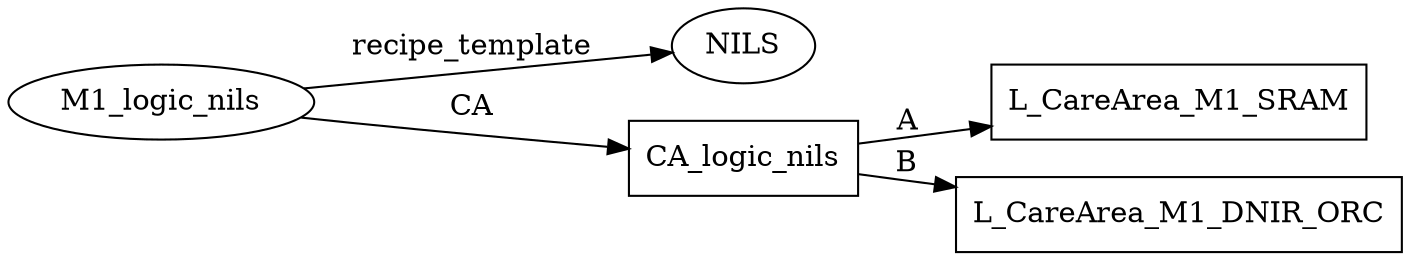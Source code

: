 
digraph  ""{
    // Layout from Left to Right
    rankdir = "LR"

	// use key dotNode to define the node
	M1_logic_nils [shape=ellipse label=<M1_logic_nils> level=1 group=4 tooltip="recipe"]
	NILS [shape=ellipse label=<NILS> level=2 tooltip="recipe_template"]
	CA_logic_nils [shape=box label=<CA_logic_nils> level=2 tooltip="layer_operation:!A+!B"]
	L_CareArea_M1_SRAM [shape=box label=<L_CareArea_M1_SRAM> level=2 tooltip="layer_in"]
	L_CareArea_M1_DNIR_ORC [shape=box label=<L_CareArea_M1_DNIR_ORC> level=2 tooltip="layer_in"]

	// use value dotNode to link
	M1_logic_nils -> NILS [label=recipe_template element=true]
	M1_logic_nils -> CA_logic_nils [label=CA element=true]
	CA_logic_nils -> L_CareArea_M1_SRAM [label=A]
	CA_logic_nils -> L_CareArea_M1_DNIR_ORC [label=B]
}

/**
digraph "" {
    rankdir = "LR"

	// define Node
    Node_A[shape=box label=<A> tooltip=<This is A>]
    Node_B[shape=box label="B" tooltip="This is B"]
    Node_C[shape=box label="C" tooltip="This is C"]
    Node_D[shape=box label="D" tooltip="This is D"]

	// link node
    Node_A -> Node_B [label = "A->B" tooltip="Hello Dot"]
    Node_C -> Node_D [label = "C->D"]
    Node_B -> Node_D [label = "B->D"]
    Node_B -> Node_C [label = "B->C"]

    // 使B, C 在同一列
    {
        rank=same
        Node_B
        Node_C
	}


    // 使B, C这一列的顺序是先C然后B
    node1 [style=invisible]
    node1 ->Node_C->Node_B[dir=none style=invisible]
}



/*

digraph  ""{
    // Layout from Left to Right
    rankdir = "LR"

	// use key dotNode to define the node
	M1_logic_nils [shape=ellipse label=<M1_logic_nils> level=1 group=4 tooltip="recipe"]
	NILS [shape=ellipse label=<NILS> level=2 tooltip="recipe_template"]
	CA_logic_nils [shape=box label=<CA_logic_nils> level=2 tooltip="layer_operation:!A+!B"]
	L_CareArea_M1_SRAM [shape=box label=<L_CareArea_M1_SRAM> level=2 tooltip="layer_in"]
	L_CareArea_M1_DNIR_ORC [shape=box label=<L_CareArea_M1_DNIR_ORC> level=2 tooltip="layer_in"]

	// use value dotNode to link
	M1_logic_nils -> NILS [label=recipe_template element=true]
	M1_logic_nils -> CA_logic_nils [label=CA element=true]
	CA_logic_nils -> L_CareArea_M1_SRAM [label=A]
	CA_logic_nils -> L_CareArea_M1_DNIR_ORC [label=B]
}





digraph demo_subgraph {
  bgcolor=beige
  fontcolor=gray10
  fontsize=12
  label="this is demo"
  rankdir=TB

  // 特别注意: 子图命名必须以"cluster"为前缀
  subgraph "cluster_g1" {
    label="g1"
    bgcolor=cadetblue
    "level1"->"level2"->"level3"->"level4"
  }

  subgraph "cluster_g2" {
    label="g2"
    bgcolor=cornsilk
    "level2"
    "d-level2"
    "e-level2"
  }

  subgraph "cluster_g3" {
    label="g3"
    bgcolor=cornsilk
    "level3"
    "f-level3"
    "g-level3"
    "h-level3"
    "i-level3"
    "j-level3"
  }

  "a-level1"->"d-level2"
  "e-level2"->{"h-level3", "k-level4"}
  "b-level1"->{"e-level2", "f-level3", "i-level3", "k-level4"}
  "c-level1"->{"d-level2", "g-level3", "h-level3"}
  "j-level3"->{"f-level3", "k-level4"}
}








































/*
digraph "" {

    // graph base setting
    bgcolor="#ffffff";
    pad="0.5";          // add padding round the edge of the graph
    rankdir="LR";       // left to right
    compound=true;      // allow edges between clusters
    node [width="0.6", style="filled", penwidth="3" fontcolor="#FFFFFF"]


	Inspect_Overlay_V0_AEI_NC [shape=ellipse label=<Inspect_Overlay_V0_AEI_NC> level=1 group=0 tooltip="inspect1"]
	L_V0_PreRET [shape=box label=<L_V0_PreRET> level=2 tooltip="layer_operation:A+B+C"]
	L_V0_target [shape=box label=<L_V0_target> level=3 tooltip="layer_in"]
	L_R0_target [shape=box label=<L_R0_target> level=3 tooltip="layer_in"]
	L_P0_target [shape=box label=<L_P0_target> level=3 tooltip="layer_in"]
	CT_AEI_V0_M1_overlap_coverage_NC [shape=box label=<CT_AEI_V0_M1_overlap_coverage_NC> level=2 tooltip="layer_operation:A*B"]
	CT_Combine_AEI_NC [shape=box label=<CT_Combine_AEI_NC> level=2 tooltip="layer_operation:A+B+C"]
	CT_M1_AEI_NC [shape=box label=<CT_M1_AEI_NC> level=4 tooltip="layer_simulate"]
	L_M1_PostRET [shape=box label=<L_M1_PostRET> level=5 tooltip="layer_operation:A+B+C-D"]
	L_M1_OPC [shape=box label=<L_M1_OPC> level=2 tooltip="layer_in"]
	L_M1_FILL [shape=box label=<L_M1_FILL> level=2 tooltip="layer_in"]
	L_M1_SRAF [shape=box label=<L_M1_SRAF> level=2 tooltip="layer_in"]
	L_M1_SRIF [shape=box label=<L_M1_SRIF> level=6 tooltip="layer_in"]
	L_M1_ADItarget [shape=box label=<L_M1_ADItarget> level=2 tooltip="layer_in"]
	CT_I1_AEI_NC [shape=box label=<CT_I1_AEI_NC> level=4 tooltip="layer_simulate"]
	L_I1_PostRET [shape=box label=<L_I1_PostRET> level=5 tooltip="layer_operation:A+B+C-D"]
	L_I1_OPC [shape=box label=<L_I1_OPC> level=6 tooltip="layer_in"]
	L_I1_FILL [shape=box label=<L_I1_FILL> level=2 tooltip="layer_in"]
	L_I1_SRAF [shape=box label=<L_I1_SRAF> level=6 tooltip="layer_in"]
	L_I1_SRIF [shape=box label=<L_I1_SRIF> level=6 tooltip="layer_in"]
	L_I1_ADItarget [shape=box label=<L_I1_ADItarget> level=5 tooltip="layer_in"]
	CT_J1_AEI_NC [shape=box label=<CT_J1_AEI_NC> level=4 tooltip="layer_simulate"]
	L_J1_PostRET [shape=box label=<L_J1_PostRET> level=5 tooltip="layer_operation:A+B+C-D"]
	L_J1_OPC [shape=box label=<L_J1_OPC> level=6 tooltip="layer_in"]
	L_J1_FILL [shape=box label=<L_J1_FILL> level=2 tooltip="layer_in"]
	L_J1_SRAF [shape=box label=<L_J1_SRAF> level=6 tooltip="layer_in"]
	L_J1_SRIF [shape=box label=<L_J1_SRIF> level=6 tooltip="layer_in"]
	L_J1_ADItarget [shape=box label=<L_J1_ADItarget> level=5 tooltip="layer_in"]
	CT_V0_ROUNDED [shape=box label=<CT_V0_ROUNDED> level=3 tooltip="layer_operation:ROUNDING(A,0)"]
	Geo_sram [shape=hexagon label=<Geo_sram> level=2 tooltip="geometry"]
	Det_AEI_Overlay_V0 [shape=octagon label=<Det_AEI_Overlay_V0> level=2 tooltip="detgroup"]
	L_CareArea_M1_DNIR_ORC [shape=box label=<L_CareArea_M1_DNIR_ORC> level=2 tooltip="layer_in"]
	L_CareArea_I1_DNIR_ORC [shape=box label=<L_CareArea_I1_DNIR_ORC> level=2 tooltip="layer_in"]
	L_CareArea_J1_DNIR_ORC [shape=box label=<L_CareArea_J1_DNIR_ORC> level=2 tooltip="layer_in"]
	L_CareArea_R0_DNIR_ORC [shape=box label=<L_CareArea_R0_DNIR_ORC> level=2 tooltip="layer_in"]
	L_CareArea_V0_DNIR_ORC [shape=box label=<L_CareArea_V0_DNIR_ORC> level=2 tooltip="layer_in"]
	L_CareArea_P0_DNIR_ORC [shape=box label=<L_CareArea_P0_DNIR_ORC> level=2 tooltip="layer_in"]
	L_Final_ADItarget [shape=box label=<L_Final_ADItarget> level=2 tooltip="layer_operation:A+B+C"]
	Inspect_Overlay_V0_AEI_NC -> L_V0_PreRET [label=target1 element=true]
	L_V0_PreRET -> L_V0_target [label=A]
	L_V0_PreRET -> L_R0_target [label=B]
	L_V0_PreRET -> L_P0_target [label=C]
	Inspect_Overlay_V0_AEI_NC -> CT_AEI_V0_M1_overlap_coverage_NC [label=contour1 element=true]
	CT_AEI_V0_M1_overlap_coverage_NC -> CT_Combine_AEI_NC [label=A]
	CT_Combine_AEI_NC -> CT_M1_AEI_NC [label=A]
	CT_M1_AEI_NC -> L_M1_PostRET [label=layermap]
	L_M1_PostRET -> L_M1_OPC [label=A constraint=false]
	L_M1_PostRET -> L_M1_FILL [label=B constraint=false]
	L_M1_PostRET -> L_M1_SRAF [label=C constraint=false]
	L_M1_PostRET -> L_M1_SRIF [label=D]
	CT_M1_AEI_NC -> L_M1_ADItarget [label=layermap constraint=false]
	CT_Combine_AEI_NC -> CT_I1_AEI_NC [label=B]
	CT_I1_AEI_NC -> L_I1_PostRET [label=layermap]
	L_I1_PostRET -> L_I1_OPC [label=A]
	L_I1_PostRET -> L_I1_FILL [label=B constraint=false]
	L_I1_PostRET -> L_I1_SRAF [label=C]
	L_I1_PostRET -> L_I1_SRIF [label=D]
	CT_I1_AEI_NC -> L_I1_ADItarget [label=layermap]
	CT_Combine_AEI_NC -> CT_J1_AEI_NC [label=C]
	CT_J1_AEI_NC -> L_J1_PostRET [label=layermap]
	L_J1_PostRET -> L_J1_OPC [label=A]
	L_J1_PostRET -> L_J1_FILL [label=B constraint=false]
	L_J1_PostRET -> L_J1_SRAF [label=C]
	L_J1_PostRET -> L_J1_SRIF [label=D]
	CT_J1_AEI_NC -> L_J1_ADItarget [label=layermap]
	CT_AEI_V0_M1_overlap_coverage_NC -> CT_V0_ROUNDED [label=B]
	CT_V0_ROUNDED -> L_V0_PreRET [label=A constraint=false]
	Inspect_Overlay_V0_AEI_NC -> Geo_sram [label=geometry1 element=true]
	Inspect_Overlay_V0_AEI_NC -> Det_AEI_Overlay_V0 [label=detgroup element=true]
	Inspect_Overlay_V0_AEI_NC -> L_CareArea_M1_DNIR_ORC [label=dnir element=true]
	Inspect_Overlay_V0_AEI_NC -> L_CareArea_I1_DNIR_ORC [label=dnir element=true]
	Inspect_Overlay_V0_AEI_NC -> L_CareArea_J1_DNIR_ORC [label=dnir element=true]
	Inspect_Overlay_V0_AEI_NC -> L_CareArea_R0_DNIR_ORC [label=dnir element=true]
	Inspect_Overlay_V0_AEI_NC -> L_CareArea_V0_DNIR_ORC [label=dnir element=true]
	Inspect_Overlay_V0_AEI_NC -> L_CareArea_P0_DNIR_ORC [label=dnir element=true]
	Inspect_Overlay_V0_AEI_NC -> L_M1_FILL [label=dnir element=true]
	Inspect_Overlay_V0_AEI_NC -> L_I1_FILL [label=dnir element=true]
	Inspect_Overlay_V0_AEI_NC -> L_J1_FILL [label=dnir element=true]
	Inspect_Overlay_V0_AEI_NC -> L_Final_ADItarget [label=patternmatch element=true]
	L_Final_ADItarget -> L_I1_ADItarget [label=A]
	L_Final_ADItarget -> L_M1_ADItarget [label=B]
	L_Final_ADItarget -> L_J1_ADItarget [label=C]
	Inspect_Overlay_V0_AEI_NC -> CT_AEI_V0_M1_overlap_coverage_NC [label=contourcrop element=true]

	Inspect_M1_ADI_Logic_NC [shape=ellipse label=<Inspect_M1_ADI_Logic_NC> level=1 group=1 tooltip="inspect1"]
	CT_M1_ADI_NC [shape=box label=<CT_M1_ADI_NC> level=2 tooltip="layer_simulate"]
	Geo_logic [shape=hexagon label=<Geo_logic> level=2 tooltip="geometry"]
	Det_ADI_Logic_NC [shape=octagon label=<Det_ADI_Logic_NC> level=2 tooltip="detgroup"]
	L_CareArea_M1_SRAM [shape=box label=<L_CareArea_M1_SRAM> level=2 tooltip="layer_in"]
	Inspect_M1_ADI_Logic_NC -> L_M1_ADItarget [label=target1 element=true]
	Inspect_M1_ADI_Logic_NC -> CT_M1_ADI_NC [label=contour1 element=true]
	CT_M1_ADI_NC -> L_M1_PostRET [label=layermap]
	CT_M1_ADI_NC -> L_M1_ADItarget [label=layermap]
	Inspect_M1_ADI_Logic_NC -> Geo_logic [label=geometry1 element=true]
	Inspect_M1_ADI_Logic_NC -> Det_ADI_Logic_NC [label=detgroup element=true]
	Inspect_M1_ADI_Logic_NC -> L_CareArea_M1_SRAM [label=dnir element=true]
	Inspect_M1_ADI_Logic_NC -> L_CareArea_M1_DNIR_ORC [label=dnir element=true]
	Inspect_M1_ADI_Logic_NC -> L_M1_FILL [label=dnir element=true]
	Inspect_M1_ADI_Logic_NC -> L_M1_ADItarget [label=patternmatch element=true]
	Inspect_M1_ADI_Logic_NC -> CT_M1_ADI_NC [label=contourcrop element=true]

	Inspect_M1_ADI_Logic_PW [shape=ellipse label=<Inspect_M1_ADI_Logic_PW> level=1 group=1 tooltip="inspect1"]
	CT_M1_ADI_PW [shape=box label=<CT_M1_ADI_PW> level=2 tooltip="layer_simulate"]
	Det_ADI_Logic_PW [shape=octagon label=<Det_ADI_Logic_PW> level=2 tooltip="detgroup"]
	Inspect_M1_ADI_Logic_PW -> L_M1_ADItarget [label=target1 element=true]
	Inspect_M1_ADI_Logic_PW -> CT_M1_ADI_PW [label=contour1 element=true]
	CT_M1_ADI_PW -> L_M1_PostRET [label=layermap]
	CT_M1_ADI_PW -> L_M1_ADItarget [label=layermap]
	Inspect_M1_ADI_Logic_PW -> Geo_logic [label=geometry1 element=true]
	Inspect_M1_ADI_Logic_PW -> Det_ADI_Logic_PW [label=detgroup element=true]
	Inspect_M1_ADI_Logic_PW -> L_CareArea_M1_SRAM [label=dnir element=true]
	Inspect_M1_ADI_Logic_PW -> L_CareArea_M1_DNIR_ORC [label=dnir element=true]
	Inspect_M1_ADI_Logic_PW -> L_M1_FILL [label=dnir element=true]
	Inspect_M1_ADI_Logic_PW -> L_M1_ADItarget [label=patternmatch element=true]
	Inspect_M1_ADI_Logic_PW -> CT_M1_ADI_PW [label=contourcrop element=true]

	Inspect_M1_ADI_SRAM_NC [shape=ellipse label=<Inspect_M1_ADI_SRAM_NC> level=1 group=1 tooltip="inspect1"]
	Det_ADI_SRAM_NC [shape=octagon label=<Det_ADI_SRAM_NC> level=2 tooltip="detgroup"]
	Inspect_M1_ADI_SRAM_NC -> L_M1_ADItarget [label=target1 element=true]
	Inspect_M1_ADI_SRAM_NC -> CT_M1_ADI_NC [label=contour1 element=true]
	Inspect_M1_ADI_SRAM_NC -> Geo_sram [label=geometry1 element=true]
	Inspect_M1_ADI_SRAM_NC -> Det_ADI_SRAM_NC [label=detgroup element=true]
	Inspect_M1_ADI_SRAM_NC -> L_M1_FILL [label=dnir element=true]
	Inspect_M1_ADI_SRAM_NC -> L_CareArea_M1_SRAM [label=ir element=true]
	Inspect_M1_ADI_SRAM_NC -> L_M1_ADItarget [label=patternmatch element=true]
	Inspect_M1_ADI_SRAM_NC -> CT_M1_ADI_NC [label=contourcrop element=true]

	Inspect_M1_ADI_SRAM_PW [shape=ellipse label=<Inspect_M1_ADI_SRAM_PW> level=1 group=1 tooltip="inspect1"]
	Det_ADI_SRAM_PW [shape=octagon label=<Det_ADI_SRAM_PW> level=2 tooltip="detgroup"]
	Inspect_M1_ADI_SRAM_PW -> L_M1_ADItarget [label=target1 element=true]
	Inspect_M1_ADI_SRAM_PW -> CT_M1_ADI_PW [label=contour1 element=true]
	Inspect_M1_ADI_SRAM_PW -> Geo_sram [label=geometry1 element=true]
	Inspect_M1_ADI_SRAM_PW -> Det_ADI_SRAM_PW [label=detgroup element=true]
	Inspect_M1_ADI_SRAM_PW -> L_M1_FILL [label=dnir element=true]
	Inspect_M1_ADI_SRAM_PW -> L_CareArea_M1_SRAM [label=ir element=true]
	Inspect_M1_ADI_SRAM_PW -> L_M1_ADItarget [label=patternmatch element=true]
	Inspect_M1_ADI_SRAM_PW -> CT_M1_ADI_PW [label=contourcrop element=true]

	Inspect_Combine_AEI_Logic_NC [shape=ellipse label=<Inspect_Combine_AEI_Logic_NC> level=1 group=2 tooltip="inspect1"]
	L_Final_AEItarget [shape=box label=<L_Final_AEItarget> level=2 tooltip="layer_operation:A+B+C"]
	L_M1_AEItarget [shape=box label=<L_M1_AEItarget> level=3 tooltip="layer_operation:SIZING(A,8,\\\"U\\\")"]
	L_I1_AEItarget [shape=box label=<L_I1_AEItarget> level=3 tooltip="layer_operation:SIZING(A,8,\\\"U\\\")"]
	L_J1_AEItarget [shape=box label=<L_J1_AEItarget> level=3 tooltip="layer_operation:SIZING(A,8,\\\"U\\\")"]
	Det_AEI_Logic_NC [shape=octagon label=<Det_AEI_Logic_NC> level=2 tooltip="detgroup"]
	Inspect_Combine_AEI_Logic_NC -> L_Final_AEItarget [label=target1 element=true]
	L_Final_AEItarget -> L_M1_AEItarget [label=A]
	L_M1_AEItarget -> L_M1_ADItarget [label=A constraint=false]
	L_Final_AEItarget -> L_I1_AEItarget [label=B]
	L_I1_AEItarget -> L_I1_ADItarget [label=A]
	L_Final_AEItarget -> L_J1_AEItarget [label=C]
	L_J1_AEItarget -> L_J1_ADItarget [label=A]
	Inspect_Combine_AEI_Logic_NC -> CT_Combine_AEI_NC [label=contour1 element=true]
	Inspect_Combine_AEI_Logic_NC -> Geo_logic [label=geometry1 element=true]
	Inspect_Combine_AEI_Logic_NC -> Det_AEI_Logic_NC [label=detgroup element=true]
	Inspect_Combine_AEI_Logic_NC -> L_CareArea_M1_SRAM [label=dnir element=true]
	Inspect_Combine_AEI_Logic_NC -> L_CareArea_M1_DNIR_ORC [label=dnir element=true]
	Inspect_Combine_AEI_Logic_NC -> L_M1_FILL [label=dnir element=true]
	Inspect_Combine_AEI_Logic_NC -> L_CareArea_I1_DNIR_ORC [label=dnir element=true]
	Inspect_Combine_AEI_Logic_NC -> L_I1_FILL [label=dnir element=true]
	Inspect_Combine_AEI_Logic_NC -> L_CareArea_J1_DNIR_ORC [label=dnir element=true]
	Inspect_Combine_AEI_Logic_NC -> L_J1_FILL [label=dnir element=true]
	Inspect_Combine_AEI_Logic_NC -> L_Final_ADItarget [label=patternmatch element=true]
	Inspect_Combine_AEI_Logic_NC -> CT_Combine_AEI_NC [label=contourcrop element=true]

	Inspect_Combine_AEI_Logic_PW [shape=ellipse label=<Inspect_Combine_AEI_Logic_PW> level=1 group=2 tooltip="inspect1"]
	CT_Combine_AEI_PW [shape=box label=<CT_Combine_AEI_PW> level=2 tooltip="layer_operation:A+B+C"]
	CT_M1_AEI_PW [shape=box label=<CT_M1_AEI_PW> level=3 tooltip="layer_simulate"]
	CT_I1_AEI_PW [shape=box label=<CT_I1_AEI_PW> level=3 tooltip="layer_simulate"]
	CT_J1_AEI_PW [shape=box label=<CT_J1_AEI_PW> level=3 tooltip="layer_simulate"]
	Det_AEI_Logic_PW [shape=octagon label=<Det_AEI_Logic_PW> level=2 tooltip="detgroup"]
	Inspect_Combine_AEI_Logic_PW -> L_Final_AEItarget [label=target1 element=true]
	Inspect_Combine_AEI_Logic_PW -> CT_Combine_AEI_PW [label=contour1 element=true]
	CT_Combine_AEI_PW -> CT_M1_AEI_PW [label=A]
	CT_M1_AEI_PW -> L_M1_PostRET [label=layermap]
	CT_M1_AEI_PW -> L_M1_ADItarget [label=layermap constraint=false]
	CT_Combine_AEI_PW -> CT_I1_AEI_PW [label=B]
	CT_I1_AEI_PW -> L_I1_PostRET [label=layermap]
	CT_I1_AEI_PW -> L_I1_ADItarget [label=layermap]
	CT_Combine_AEI_PW -> CT_J1_AEI_PW [label=C]
	CT_J1_AEI_PW -> L_J1_PostRET [label=layermap]
	CT_J1_AEI_PW -> L_J1_ADItarget [label=layermap]
	Inspect_Combine_AEI_Logic_PW -> Geo_logic [label=geometry1 element=true]
	Inspect_Combine_AEI_Logic_PW -> Det_AEI_Logic_PW [label=detgroup element=true]
	Inspect_Combine_AEI_Logic_PW -> L_CareArea_M1_SRAM [label=dnir element=true]
	Inspect_Combine_AEI_Logic_PW -> L_CareArea_M1_DNIR_ORC [label=dnir element=true]
	Inspect_Combine_AEI_Logic_PW -> L_M1_FILL [label=dnir element=true]
	Inspect_Combine_AEI_Logic_PW -> L_CareArea_I1_DNIR_ORC [label=dnir element=true]
	Inspect_Combine_AEI_Logic_PW -> L_I1_FILL [label=dnir element=true]
	Inspect_Combine_AEI_Logic_PW -> L_CareArea_J1_DNIR_ORC [label=dnir element=true]
	Inspect_Combine_AEI_Logic_PW -> L_J1_FILL [label=dnir element=true]
	Inspect_Combine_AEI_Logic_PW -> L_Final_ADItarget [label=patternmatch element=true]
	Inspect_Combine_AEI_Logic_PW -> CT_Combine_AEI_PW [label=contourcrop element=true]

	Inspect_M1_ADI_Logic_MEEF [shape=ellipse label=<Inspect_M1_ADI_Logic_MEEF> level=1 group=3 tooltip="inspect2"]
	CT_M1_ADI_MeefBias [shape=box label=<CT_M1_ADI_MeefBias> level=2 tooltip="layer_simulate"]
	Det_ADI_Logic_MEEF [shape=octagon label=<Det_ADI_Logic_MEEF> level=2 tooltip="detgroup"]
	Inspect_M1_ADI_Logic_MEEF -> L_M1_ADItarget [label=target1 element=true]
	Inspect_M1_ADI_Logic_MEEF -> CT_M1_ADI_NC [label=contour1 element=true]
	Inspect_M1_ADI_Logic_MEEF -> L_M1_ADItarget [label=target2 element=true]
	Inspect_M1_ADI_Logic_MEEF -> CT_M1_ADI_MeefBias [label=contour2 element=true]
	CT_M1_ADI_MeefBias -> L_M1_PostRET [label=layermap]
	CT_M1_ADI_MeefBias -> L_M1_ADItarget [label=layermap]
	Inspect_M1_ADI_Logic_MEEF -> Geo_logic [label=geometry1 element=true]
	Inspect_M1_ADI_Logic_MEEF -> Geo_logic [label=geometry2 element=true]
	Inspect_M1_ADI_Logic_MEEF -> Det_ADI_Logic_MEEF [label=detgroup element=true]
	Inspect_M1_ADI_Logic_MEEF -> L_CareArea_M1_SRAM [label=dnir element=true]
	Inspect_M1_ADI_Logic_MEEF -> L_CareArea_M1_DNIR_ORC [label=dnir element=true]
	Inspect_M1_ADI_Logic_MEEF -> L_M1_FILL [label=dnir element=true]
	Inspect_M1_ADI_Logic_MEEF -> L_M1_ADItarget [label=patternmatch element=true]
	Inspect_M1_ADI_Logic_MEEF -> CT_M1_ADI_NC [label=contourcrop element=true]
	Inspect_M1_ADI_Logic_MEEF -> CT_M1_ADI_MeefBias [label=contourcrop element=true]

	Inspect_M1_ADI_SRAM_MEEF [shape=ellipse label=<Inspect_M1_ADI_SRAM_MEEF> level=1 group=3 tooltip="inspect2"]
	Det_ADI_SRAM_MEEF [shape=octagon label=<Det_ADI_SRAM_MEEF> level=2 tooltip="detgroup"]
	Inspect_M1_ADI_SRAM_MEEF -> L_M1_ADItarget [label=target1 element=true]
	Inspect_M1_ADI_SRAM_MEEF -> CT_M1_ADI_NC [label=contour1 element=true]
	Inspect_M1_ADI_SRAM_MEEF -> L_M1_ADItarget [label=target2 element=true]
	Inspect_M1_ADI_SRAM_MEEF -> CT_M1_ADI_MeefBias [label=contour2 element=true]
	Inspect_M1_ADI_SRAM_MEEF -> Geo_sram [label=geometry1 element=true]
	Inspect_M1_ADI_SRAM_MEEF -> Geo_sram [label=geometry2 element=true]
	Inspect_M1_ADI_SRAM_MEEF -> Det_ADI_SRAM_MEEF [label=detgroup element=true]
	Inspect_M1_ADI_SRAM_MEEF -> L_M1_FILL [label=dnir element=true]
	Inspect_M1_ADI_SRAM_MEEF -> L_CareArea_M1_SRAM [label=ir element=true]
	Inspect_M1_ADI_SRAM_MEEF -> L_M1_ADItarget [label=patternmatch element=true]
	Inspect_M1_ADI_SRAM_MEEF -> CT_M1_ADI_NC [label=contourcrop element=true]
	Inspect_M1_ADI_SRAM_MEEF -> CT_M1_ADI_MeefBias [label=contourcrop element=true]

	M1_logic_nils [shape=ellipse label=<M1_logic_nils> level=1 group=4 tooltip="recipe"]
	NILS [shape=ellipse label=<NILS> level=2 tooltip="recipe_template"]
	CA_logic_nils [shape=box label=<CA_logic_nils> level=2 tooltip="layer_operation:!A+!B+!C"]
	M1_logic_nils_nils_param [shape=parallelogram label=<nils_param> level=2 tooltip="param"]
	M1_logic_nils_nils_geo_param [shape=parallelogram label=<nils_geo_param> level=2 tooltip="param"]
	M1_logic_nils_NILS_logic [shape=octagon label=<NILS_logic> level=2 tooltip="detgroup"]
	CA_SRAM_nils [shape=box label=<CA_SRAM_nils> level=2 tooltip="layer_operation:A-B"]
	M1_logic_nils -> NILS [label=recipe_template element=true]
	M1_logic_nils -> L_M1_ADItarget [label=dissected_target element=true]
	M1_logic_nils -> CT_M1_ADI_NC [label=model_output element=true]
	M1_logic_nils -> CA_logic_nils [label=CA element=true]
	CA_logic_nils -> L_CareArea_M1_SRAM [label=A]
	CA_logic_nils -> L_CareArea_M1_DNIR_ORC [label=B]
	CA_logic_nils -> L_M1_FILL [label=C]
	M1_logic_nils -> M1_logic_nils_nils_param [label=param element=true]
	M1_logic_nils -> M1_logic_nils_nils_geo_param [label=param element=true]
	M1_logic_nils -> M1_logic_nils_NILS_logic [label=detgroup element=true]
	M1_logic_nils -> L_M1_ADItarget [label=patternmatch element=true]
	M1_logic_nils -> CA_SRAM_nils [label=dnir element=true]
	CA_SRAM_nils -> L_CareArea_M1_SRAM [label=A]
	CA_SRAM_nils -> L_M1_FILL [label=B]

	M1_SRAM_nils [shape=ellipse label=<M1_SRAM_nils> level=1 group=4 tooltip="recipe"]
	M1_SRAM_nils_nils_param [shape=parallelogram label=<nils_param> level=2 tooltip="param"]
	M1_SRAM_nils_nils_geo_param [shape=parallelogram label=<nils_geo_param> level=2 tooltip="param"]
	M1_SRAM_nils_NILS_logic [shape=octagon label=<NILS_logic> level=2 tooltip="detgroup"]
	M1_SRAM_nils -> NILS [label=recipe_template element=true]
	M1_SRAM_nils -> L_M1_ADItarget [label=dissected_target element=true]
	M1_SRAM_nils -> CT_M1_ADI_NC [label=model_output element=true]
	M1_SRAM_nils -> M1_SRAM_nils_nils_param [label=param element=true]
	M1_SRAM_nils -> M1_SRAM_nils_nils_geo_param [label=param element=true]
	M1_SRAM_nils -> M1_SRAM_nils_NILS_logic [label=detgroup element=true]
	M1_SRAM_nils -> L_M1_ADItarget [label=patternmatch element=true]
	M1_SRAM_nils -> CA_SRAM_nils [label=ir element=true]

	mrc_cu [shape=ellipse label=<mrc_cu> level=1 group=4 tooltip="recipe"]
	MRC [shape=ellipse label=<MRC> level=2 tooltip="recipe_template"]
	mrc_cu_control_table [shape=parallelogram label=<control_table> level=2 tooltip="param"]
	mrc_cu_general_table [shape=parallelogram label=<general_table> level=2 tooltip="param"]
	mrc_cu_main_table [shape=parallelogram label=<main_table> level=2 tooltip="param"]
	mrc_cu_sraf_table [shape=parallelogram label=<sraf_table> level=2 tooltip="param"]
	mrc_cu_checkfix_table [shape=parallelogram label=<checkfix_table> level=2 tooltip="param"]
	mrc_cu_mrcChecker_AANGLE [shape=octagon label=<mrcChecker_AANGLE> level=2 tooltip="detgroup"]
	mrc_cu_mrcChecker_OUTCORNER_JOG [shape=octagon label=<mrcChecker_OUTCORNER_JOG> level=2 tooltip="detgroup"]
	mrc_cu_mrcChecker_INCORNER_JOG [shape=octagon label=<mrcChecker_INCORNER_JOG> level=2 tooltip="detgroup"]
	mrc_cu_mrcChecker_NOTCH [shape=octagon label=<mrcChecker_NOTCH> level=2 tooltip="detgroup"]
	mrc_cu_mrcChecker_NUB [shape=octagon label=<mrcChecker_NUB> level=2 tooltip="detgroup"]
	mrc_cu_mrcChecker_SPACE [shape=octagon label=<mrcChecker_SPACE> level=2 tooltip="detgroup"]
	mrc_cu_mrcChecker_WIDTH [shape=octagon label=<mrcChecker_WIDTH> level=2 tooltip="detgroup"]
	mrc_cu_mrcChecker_SPACE_C2C [shape=octagon label=<mrcChecker_SPACE_C2C> level=2 tooltip="detgroup"]
	mrc_cu_mrcChecker_WIDTH_C2C [shape=octagon label=<mrcChecker_WIDTH_C2C> level=2 tooltip="detgroup"]
	mrc_cu_mrcChecker_SPACE_C2F [shape=octagon label=<mrcChecker_SPACE_C2F> level=2 tooltip="detgroup"]
	mrc_cu_mrcChecker_WIDTH_C2F [shape=octagon label=<mrcChecker_WIDTH_C2F> level=2 tooltip="detgroup"]
	mrc_cu_mrcChecker_SRAF_LENGTH [shape=octagon label=<mrcChecker_SRAF_LENGTH> level=2 tooltip="detgroup"]
	mrc_cu_mrcChecker_SRAF_MIN_WIDTH [shape=octagon label=<mrcChecker_SRAF_MIN_WIDTH> level=2 tooltip="detgroup"]
	mrc_cu_mrcChecker_SRAF_MIN_SQ_WIDTH [shape=octagon label=<mrcChecker_SRAF_MIN_SQ_WIDTH> level=2 tooltip="detgroup"]
	mrc_cu_mrcChecker_SRAF_END2MAIN [shape=octagon label=<mrcChecker_SRAF_END2MAIN> level=2 tooltip="detgroup"]
	mrc_cu_mrcChecker_SRAF_SIDE2MAIN [shape=octagon label=<mrcChecker_SRAF_SIDE2MAIN> level=2 tooltip="detgroup"]
	mrc_cu_mrcChecker_SRAF_END2END [shape=octagon label=<mrcChecker_SRAF_END2END> level=2 tooltip="detgroup"]
	mrc_cu_mrcChecker_SRAF_END2SIDE [shape=octagon label=<mrcChecker_SRAF_END2SIDE> level=2 tooltip="detgroup"]
	mrc_cu_mrcChecker_SRAF_SIDE2SIDE [shape=octagon label=<mrcChecker_SRAF_SIDE2SIDE> level=2 tooltip="detgroup"]
	mrc_cu_mrcChecker_SRAF_MAIN_C2C [shape=octagon label=<mrcChecker_SRAF_MAIN_C2C> level=2 tooltip="detgroup"]
	mrc_cu_mrcChecker_SRAF_SPACE_C2C [shape=octagon label=<mrcChecker_SRAF_SPACE_C2C> level=2 tooltip="detgroup"]
	mrc_cu_mrcChecker_SRAF_SPACE2MAIN [shape=octagon label=<mrcChecker_SRAF_SPACE2MAIN> level=2 tooltip="detgroup"]
	mrc_cu_mrcChecker_SRAF_SPACE2SB [shape=octagon label=<mrcChecker_SRAF_SPACE2SB> level=2 tooltip="detgroup"]
	mrc_cu_mrcChecker_SRAF_MAIN_C2F [shape=octagon label=<mrcChecker_SRAF_MAIN_C2F> level=2 tooltip="detgroup"]
	mrc_cu_mrcChecker_SRAF_SPACE_C2F [shape=octagon label=<mrcChecker_SRAF_SPACE_C2F> level=2 tooltip="detgroup"]
	mrc_cu -> MRC [label=recipe_template element=true]
	mrc_cu -> L_M1_OPC [label=main_layer element=true]
	mrc_cu -> L_M1_SRAF [label=sraf_layer element=true]
	mrc_cu -> L_M1_ADItarget [label=target_layer element=true]
	mrc_cu -> mrc_cu_control_table [label=param element=true]
	mrc_cu -> mrc_cu_general_table [label=param element=true]
	mrc_cu -> mrc_cu_main_table [label=param element=true]
	mrc_cu -> mrc_cu_sraf_table [label=param element=true]
	mrc_cu -> mrc_cu_checkfix_table [label=param element=true]
	mrc_cu -> mrc_cu_mrcChecker_AANGLE [label=detgroup element=true]
	mrc_cu -> mrc_cu_mrcChecker_OUTCORNER_JOG [label=detgroup element=true]
	mrc_cu -> mrc_cu_mrcChecker_INCORNER_JOG [label=detgroup element=true]
	mrc_cu -> mrc_cu_mrcChecker_NOTCH [label=detgroup element=true]
	mrc_cu -> mrc_cu_mrcChecker_NUB [label=detgroup element=true]
	mrc_cu -> mrc_cu_mrcChecker_SPACE [label=detgroup element=true]
	mrc_cu -> mrc_cu_mrcChecker_WIDTH [label=detgroup element=true]
	mrc_cu -> mrc_cu_mrcChecker_SPACE_C2C [label=detgroup element=true]
	mrc_cu -> mrc_cu_mrcChecker_WIDTH_C2C [label=detgroup element=true]
	mrc_cu -> mrc_cu_mrcChecker_SPACE_C2F [label=detgroup element=true]
	mrc_cu -> mrc_cu_mrcChecker_WIDTH_C2F [label=detgroup element=true]
	mrc_cu -> mrc_cu_mrcChecker_SRAF_LENGTH [label=detgroup element=true]
	mrc_cu -> mrc_cu_mrcChecker_SRAF_MIN_WIDTH [label=detgroup element=true]
	mrc_cu -> mrc_cu_mrcChecker_SRAF_MIN_SQ_WIDTH [label=detgroup element=true]
	mrc_cu -> mrc_cu_mrcChecker_SRAF_END2MAIN [label=detgroup element=true]
	mrc_cu -> mrc_cu_mrcChecker_SRAF_SIDE2MAIN [label=detgroup element=true]
	mrc_cu -> mrc_cu_mrcChecker_SRAF_END2END [label=detgroup element=true]
	mrc_cu -> mrc_cu_mrcChecker_SRAF_END2SIDE [label=detgroup element=true]
	mrc_cu -> mrc_cu_mrcChecker_SRAF_SIDE2SIDE [label=detgroup element=true]
	mrc_cu -> mrc_cu_mrcChecker_SRAF_MAIN_C2C [label=detgroup element=true]
	mrc_cu -> mrc_cu_mrcChecker_SRAF_SPACE_C2C [label=detgroup element=true]
	mrc_cu -> mrc_cu_mrcChecker_SRAF_SPACE2MAIN [label=detgroup element=true]
	mrc_cu -> mrc_cu_mrcChecker_SRAF_SPACE2SB [label=detgroup element=true]
	mrc_cu -> mrc_cu_mrcChecker_SRAF_MAIN_C2F [label=detgroup element=true]
	mrc_cu -> mrc_cu_mrcChecker_SRAF_SPACE_C2F [label=detgroup element=true]
	mrc_cu -> L_CareArea_M1_SRAM [label=dnir element=true]
	mrc_cu -> L_M1_ADItarget [label=patternmatch element=true]

	NILSSpaceCompare [shape=ellipse label=<NILSSpaceCompare> level=1 group=5 tooltip="gdc"]
	NILSSpaceCompare_M1_logic_nils_NILS_Error [shape=ellipse label=<M1_logic_nils.NILS_Error> level=2 tooltip="input"]
	NILSSpaceCompare_dummy [shape=octagon label=<dummy> level=2 tooltip="detgroup"]
	NILSSpaceCompare_r_space [shape=ellipse label=<r_space> level=2 tooltip="defectset"]
	NILSSpaceCompare_out0 [shape=ellipse label=<out0> level=2 tooltip="defectset"]
	NILSSpaceCompare -> NILSSpaceCompare_M1_logic_nils_NILS_Error [label=r_space element=true]
	NILSSpaceCompare -> L_M1_ADItarget [label=m1_target element=true]
	NILSSpaceCompare -> NILSSpaceCompare_dummy [label=detgroup element=true]
	NILSSpaceCompare -> NILSSpaceCompare_r_space [label=output0 element=true]
	NILSSpaceCompare -> NILSSpaceCompare_out0 [label=space_matched0 element=true]
	{rank=same
	Inspect_M1_ADI_SRAM_MEEF [level=1]
	Inspect_M1_ADI_SRAM_PW [level=1]
	Inspect_Combine_AEI_Logic_PW [level=1]
	NILSSpaceCompare [level=1]
	mrc_cu [level=1]
	M1_SRAM_nils [level=1]
	Inspect_Combine_AEI_Logic_NC [level=1]
	Inspect_M1_ADI_SRAM_NC [level=1]
	Inspect_M1_ADI_Logic_NC [level=1]
	Inspect_M1_ADI_Logic_PW [level=1]
	M1_logic_nils [level=1]
	Inspect_M1_ADI_Logic_MEEF [level=1]
	Inspect_Overlay_V0_AEI_NC [level=1]
	nodeRoot [style=invisible]
	nodeRoot -> Inspect_Overlay_V0_AEI_NC -> Inspect_M1_ADI_Logic_NC -> Inspect_M1_ADI_Logic_PW -> Inspect_M1_ADI_SRAM_NC -> Inspect_M1_ADI_SRAM_PW -> Inspect_Combine_AEI_Logic_NC -> Inspect_Combine_AEI_Logic_PW -> Inspect_M1_ADI_Logic_MEEF -> Inspect_M1_ADI_SRAM_MEEF -> M1_logic_nils -> M1_SRAM_nils -> mrc_cu -> NILSSpaceCompare [dir=none style=invisible]
	}
	{rank=same
	L_M1_ADItarget [level=2]
	CT_M1_ADI_NC [level=2]
	CT_M1_ADI_MeefBias [level=2]
	Geo_sram [level=2]
	Det_ADI_SRAM_MEEF [level=2]
	L_M1_FILL [level=2]
	L_CareArea_M1_SRAM [level=2]
	CT_M1_ADI_PW [level=2]
	Det_ADI_SRAM_PW [level=2]
	L_Final_AEItarget [level=2]
	CT_Combine_AEI_PW [level=2]
	Geo_logic [level=2]
	Det_AEI_Logic_PW [level=2]
	L_CareArea_M1_DNIR_ORC [level=2]
	L_CareArea_I1_DNIR_ORC [level=2]
	L_I1_FILL [level=2]
	L_CareArea_J1_DNIR_ORC [level=2]
	L_J1_FILL [level=2]
	L_Final_ADItarget [level=2]
	NILSSpaceCompare_M1_logic_nils_NILS_Error [level=2]
	NILSSpaceCompare_dummy [level=2]
	NILSSpaceCompare_r_space [level=2]
	NILSSpaceCompare_out0 [level=2]
	MRC [level=2]
	L_M1_OPC [level=2]
	L_M1_SRAF [level=2]
	mrc_cu_control_table [level=2]
	mrc_cu_general_table [level=2]
	mrc_cu_main_table [level=2]
	mrc_cu_sraf_table [level=2]
	mrc_cu_checkfix_table [level=2]
	mrc_cu_mrcChecker_AANGLE [level=2]
	mrc_cu_mrcChecker_OUTCORNER_JOG [level=2]
	mrc_cu_mrcChecker_INCORNER_JOG [level=2]
	mrc_cu_mrcChecker_NOTCH [level=2]
	mrc_cu_mrcChecker_NUB [level=2]
	mrc_cu_mrcChecker_SPACE [level=2]
	mrc_cu_mrcChecker_WIDTH [level=2]
	mrc_cu_mrcChecker_SPACE_C2C [level=2]
	mrc_cu_mrcChecker_WIDTH_C2C [level=2]
	mrc_cu_mrcChecker_SPACE_C2F [level=2]
	mrc_cu_mrcChecker_WIDTH_C2F [level=2]
	mrc_cu_mrcChecker_SRAF_LENGTH [level=2]
	mrc_cu_mrcChecker_SRAF_MIN_WIDTH [level=2]
	mrc_cu_mrcChecker_SRAF_MIN_SQ_WIDTH [level=2]
	mrc_cu_mrcChecker_SRAF_END2MAIN [level=2]
	mrc_cu_mrcChecker_SRAF_SIDE2MAIN [level=2]
	mrc_cu_mrcChecker_SRAF_END2END [level=2]
	mrc_cu_mrcChecker_SRAF_END2SIDE [level=2]
	mrc_cu_mrcChecker_SRAF_SIDE2SIDE [level=2]
	mrc_cu_mrcChecker_SRAF_MAIN_C2C [level=2]
	mrc_cu_mrcChecker_SRAF_SPACE_C2C [level=2]
	mrc_cu_mrcChecker_SRAF_SPACE2MAIN [level=2]
	mrc_cu_mrcChecker_SRAF_SPACE2SB [level=2]
	mrc_cu_mrcChecker_SRAF_MAIN_C2F [level=2]
	mrc_cu_mrcChecker_SRAF_SPACE_C2F [level=2]
	NILS [level=2]
	M1_SRAM_nils_nils_param [level=2]
	M1_SRAM_nils_nils_geo_param [level=2]
	M1_SRAM_nils_NILS_logic [level=2]
	CA_SRAM_nils [level=2]
	CT_Combine_AEI_NC [level=2]
	Det_AEI_Logic_NC [level=2]
	Det_ADI_SRAM_NC [level=2]
	Det_ADI_Logic_NC [level=2]
	Det_ADI_Logic_PW [level=2]
	CA_logic_nils [level=2]
	M1_logic_nils_nils_param [level=2]
	M1_logic_nils_nils_geo_param [level=2]
	M1_logic_nils_NILS_logic [level=2]
	Det_ADI_Logic_MEEF [level=2]
	L_V0_PreRET [level=2]
	CT_AEI_V0_M1_overlap_coverage_NC [level=2]
	Det_AEI_Overlay_V0 [level=2]
	L_CareArea_R0_DNIR_ORC [level=2]
	L_CareArea_V0_DNIR_ORC [level=2]
	L_CareArea_P0_DNIR_ORC [level=2]
	node1 [style=invisible]
	node1 -> L_Final_AEItarget -> L_M1_ADItarget -> L_V0_PreRET -> CT_M1_ADI_NC -> CT_AEI_V0_M1_overlap_coverage_NC -> CT_Combine_AEI_PW -> CT_Combine_AEI_NC -> CT_M1_ADI_PW -> CT_M1_ADI_MeefBias -> Geo_logic -> Geo_sram -> Det_ADI_SRAM_MEEF -> Det_AEI_Logic_PW -> mrc_cu_mrcChecker_SRAF_SPACE2SB -> mrc_cu_mrcChecker_SRAF_LENGTH -> mrc_cu_mrcChecker_SPACE -> mrc_cu_mrcChecker_SRAF_SIDE2SIDE -> NILSSpaceCompare_dummy -> mrc_cu_mrcChecker_WIDTH -> mrc_cu_mrcChecker_SRAF_END2MAIN -> mrc_cu_mrcChecker_SRAF_SPACE_C2C -> mrc_cu_mrcChecker_SRAF_MIN_SQ_WIDTH -> mrc_cu_mrcChecker_SRAF_SIDE2MAIN -> mrc_cu_mrcChecker_WIDTH_C2F -> mrc_cu_mrcChecker_SRAF_END2SIDE -> Det_ADI_Logic_NC -> mrc_cu_mrcChecker_AANGLE -> Det_ADI_SRAM_PW -> Det_AEI_Logic_NC -> Det_ADI_SRAM_NC -> mrc_cu_mrcChecker_SRAF_MAIN_C2F -> mrc_cu_mrcChecker_NUB -> mrc_cu_mrcChecker_NOTCH -> mrc_cu_mrcChecker_SRAF_MAIN_C2C -> mrc_cu_mrcChecker_SPACE_C2F -> Det_AEI_Overlay_V0 -> M1_logic_nils_NILS_logic -> mrc_cu_mrcChecker_SRAF_SPACE2MAIN -> mrc_cu_mrcChecker_SRAF_SPACE_C2F -> mrc_cu_mrcChecker_SRAF_MIN_WIDTH -> mrc_cu_mrcChecker_SPACE_C2C -> M1_SRAM_nils_NILS_logic -> mrc_cu_mrcChecker_INCORNER_JOG -> mrc_cu_mrcChecker_SRAF_END2END -> mrc_cu_mrcChecker_WIDTH_C2C -> Det_ADI_Logic_MEEF -> mrc_cu_mrcChecker_OUTCORNER_JOG -> Det_ADI_Logic_PW -> L_CareArea_M1_SRAM -> CA_SRAM_nils -> L_CareArea_R0_DNIR_ORC -> L_CareArea_J1_DNIR_ORC -> L_CareArea_V0_DNIR_ORC -> L_M1_FILL -> L_CareArea_P0_DNIR_ORC -> L_CareArea_M1_DNIR_ORC -> L_I1_FILL -> L_J1_FILL -> L_CareArea_I1_DNIR_ORC -> L_Final_ADItarget -> NILSSpaceCompare_M1_logic_nils_NILS_Error -> mrc_cu_general_table -> mrc_cu_sraf_table -> M1_logic_nils_nils_param -> mrc_cu_control_table -> M1_logic_nils_nils_geo_param -> M1_SRAM_nils_nils_geo_param -> M1_SRAM_nils_nils_param -> mrc_cu_main_table -> mrc_cu_checkfix_table -> NILS -> MRC -> NILSSpaceCompare_out0 -> NILSSpaceCompare_r_space -> L_M1_OPC -> L_M1_SRAF -> CA_logic_nils [dir=none style=invisible]
	}
}
*/